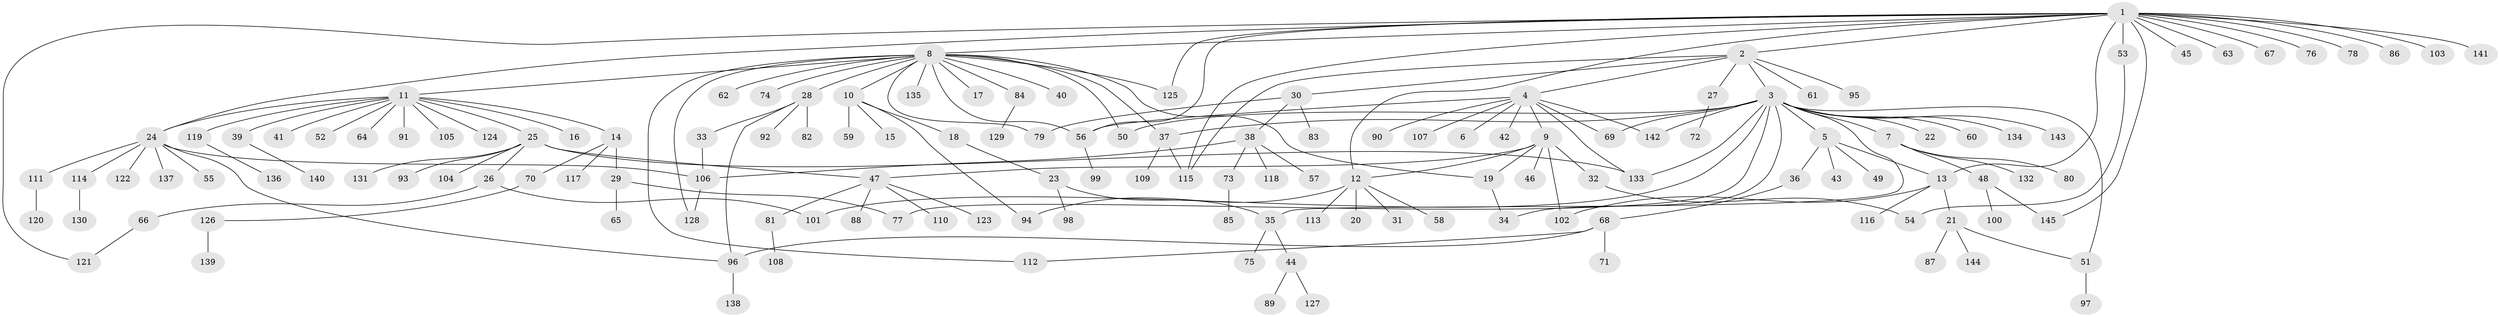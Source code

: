 // coarse degree distribution, {18: 0.008771929824561403, 7: 0.017543859649122806, 19: 0.008771929824561403, 9: 0.017543859649122806, 5: 0.02631578947368421, 1: 0.5701754385964912, 4: 0.043859649122807015, 21: 0.008771929824561403, 6: 0.03508771929824561, 12: 0.008771929824561403, 3: 0.07017543859649122, 2: 0.18421052631578946}
// Generated by graph-tools (version 1.1) at 2025/41/03/06/25 10:41:49]
// undirected, 145 vertices, 177 edges
graph export_dot {
graph [start="1"]
  node [color=gray90,style=filled];
  1;
  2;
  3;
  4;
  5;
  6;
  7;
  8;
  9;
  10;
  11;
  12;
  13;
  14;
  15;
  16;
  17;
  18;
  19;
  20;
  21;
  22;
  23;
  24;
  25;
  26;
  27;
  28;
  29;
  30;
  31;
  32;
  33;
  34;
  35;
  36;
  37;
  38;
  39;
  40;
  41;
  42;
  43;
  44;
  45;
  46;
  47;
  48;
  49;
  50;
  51;
  52;
  53;
  54;
  55;
  56;
  57;
  58;
  59;
  60;
  61;
  62;
  63;
  64;
  65;
  66;
  67;
  68;
  69;
  70;
  71;
  72;
  73;
  74;
  75;
  76;
  77;
  78;
  79;
  80;
  81;
  82;
  83;
  84;
  85;
  86;
  87;
  88;
  89;
  90;
  91;
  92;
  93;
  94;
  95;
  96;
  97;
  98;
  99;
  100;
  101;
  102;
  103;
  104;
  105;
  106;
  107;
  108;
  109;
  110;
  111;
  112;
  113;
  114;
  115;
  116;
  117;
  118;
  119;
  120;
  121;
  122;
  123;
  124;
  125;
  126;
  127;
  128;
  129;
  130;
  131;
  132;
  133;
  134;
  135;
  136;
  137;
  138;
  139;
  140;
  141;
  142;
  143;
  144;
  145;
  1 -- 2;
  1 -- 8;
  1 -- 12;
  1 -- 13;
  1 -- 24;
  1 -- 45;
  1 -- 53;
  1 -- 56;
  1 -- 63;
  1 -- 67;
  1 -- 76;
  1 -- 78;
  1 -- 86;
  1 -- 103;
  1 -- 115;
  1 -- 121;
  1 -- 125;
  1 -- 141;
  1 -- 145;
  2 -- 3;
  2 -- 4;
  2 -- 27;
  2 -- 30;
  2 -- 61;
  2 -- 95;
  2 -- 115;
  3 -- 5;
  3 -- 7;
  3 -- 22;
  3 -- 34;
  3 -- 35;
  3 -- 37;
  3 -- 50;
  3 -- 51;
  3 -- 60;
  3 -- 69;
  3 -- 77;
  3 -- 101;
  3 -- 133;
  3 -- 134;
  3 -- 142;
  3 -- 143;
  4 -- 6;
  4 -- 9;
  4 -- 42;
  4 -- 56;
  4 -- 69;
  4 -- 90;
  4 -- 107;
  4 -- 133;
  4 -- 142;
  5 -- 13;
  5 -- 36;
  5 -- 43;
  5 -- 49;
  7 -- 48;
  7 -- 80;
  7 -- 132;
  8 -- 10;
  8 -- 11;
  8 -- 17;
  8 -- 19;
  8 -- 28;
  8 -- 37;
  8 -- 40;
  8 -- 50;
  8 -- 56;
  8 -- 62;
  8 -- 74;
  8 -- 79;
  8 -- 84;
  8 -- 112;
  8 -- 125;
  8 -- 128;
  8 -- 135;
  9 -- 12;
  9 -- 19;
  9 -- 32;
  9 -- 46;
  9 -- 47;
  9 -- 102;
  10 -- 15;
  10 -- 18;
  10 -- 59;
  10 -- 94;
  11 -- 14;
  11 -- 16;
  11 -- 24;
  11 -- 25;
  11 -- 39;
  11 -- 41;
  11 -- 52;
  11 -- 64;
  11 -- 91;
  11 -- 105;
  11 -- 119;
  11 -- 124;
  12 -- 20;
  12 -- 31;
  12 -- 58;
  12 -- 94;
  12 -- 113;
  13 -- 21;
  13 -- 102;
  13 -- 116;
  14 -- 29;
  14 -- 70;
  14 -- 117;
  18 -- 23;
  19 -- 34;
  21 -- 51;
  21 -- 87;
  21 -- 144;
  23 -- 35;
  23 -- 98;
  24 -- 55;
  24 -- 96;
  24 -- 106;
  24 -- 111;
  24 -- 114;
  24 -- 122;
  24 -- 137;
  25 -- 26;
  25 -- 47;
  25 -- 93;
  25 -- 104;
  25 -- 131;
  25 -- 133;
  26 -- 66;
  26 -- 101;
  27 -- 72;
  28 -- 33;
  28 -- 82;
  28 -- 92;
  28 -- 96;
  29 -- 65;
  29 -- 77;
  30 -- 38;
  30 -- 79;
  30 -- 83;
  32 -- 54;
  33 -- 106;
  35 -- 44;
  35 -- 75;
  36 -- 68;
  37 -- 109;
  37 -- 115;
  38 -- 57;
  38 -- 73;
  38 -- 106;
  38 -- 118;
  39 -- 140;
  44 -- 89;
  44 -- 127;
  47 -- 81;
  47 -- 88;
  47 -- 110;
  47 -- 123;
  48 -- 100;
  48 -- 145;
  51 -- 97;
  53 -- 54;
  56 -- 99;
  66 -- 121;
  68 -- 71;
  68 -- 96;
  68 -- 112;
  70 -- 126;
  73 -- 85;
  81 -- 108;
  84 -- 129;
  96 -- 138;
  106 -- 128;
  111 -- 120;
  114 -- 130;
  119 -- 136;
  126 -- 139;
}
